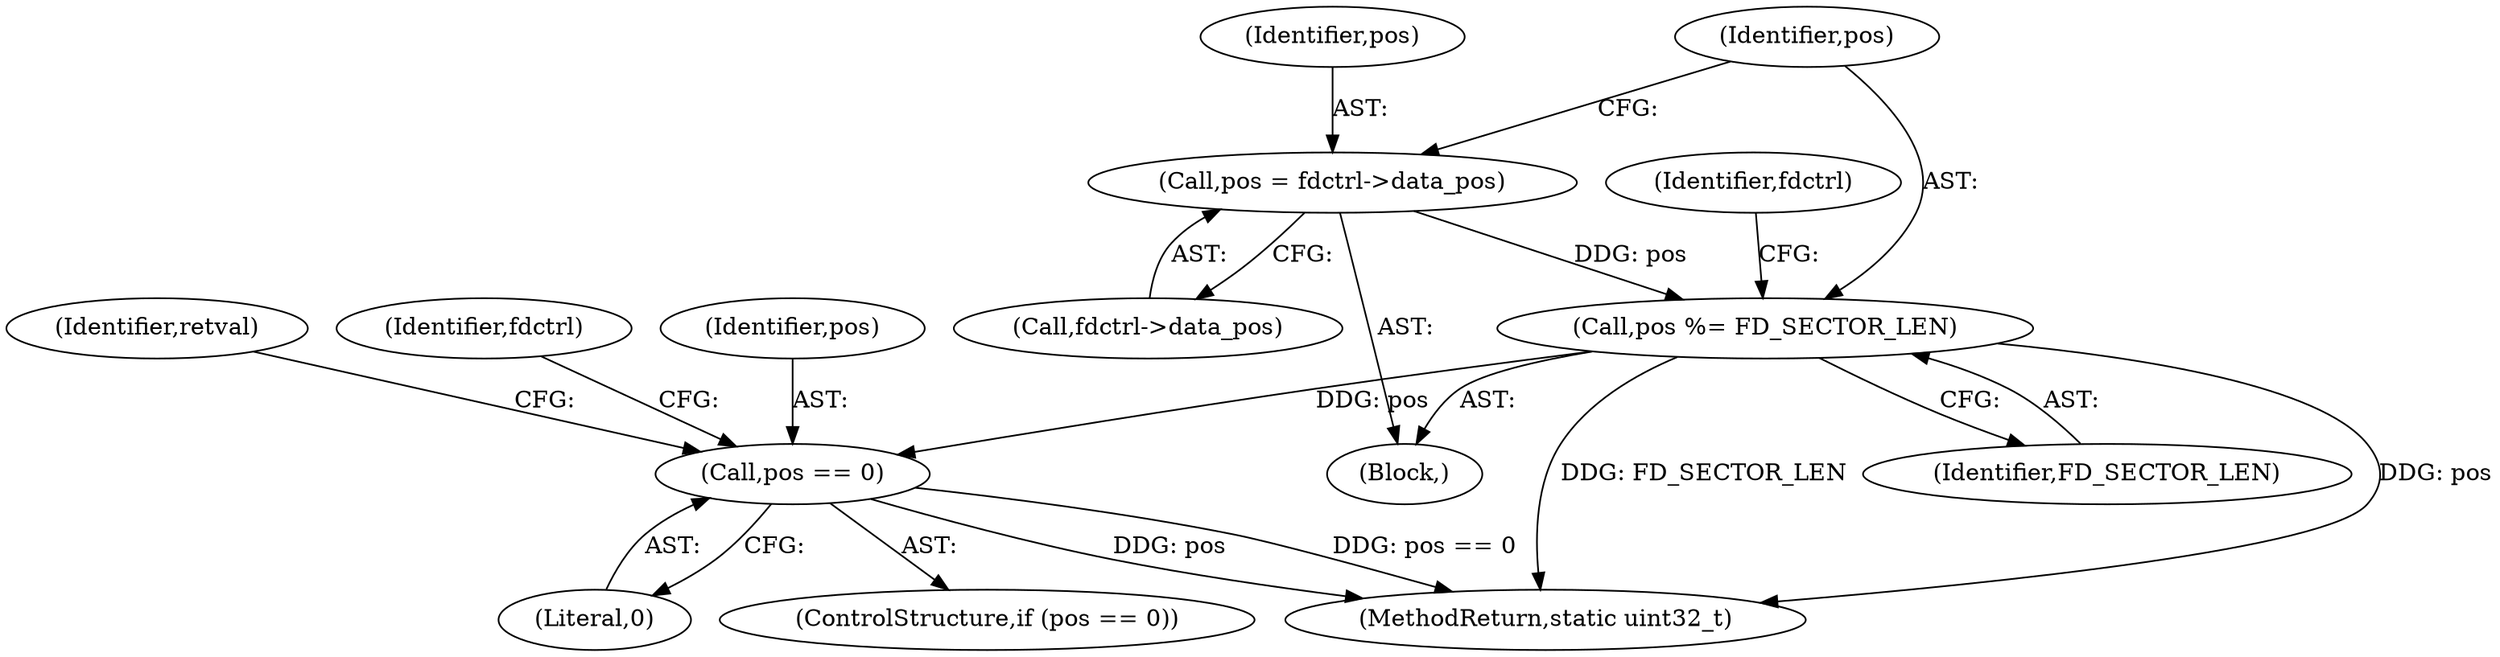 digraph "0_qemu_e907746266721f305d67bc0718795fedee2e824c_0@pointer" {
"1000139" [label="(Call,pos = fdctrl->data_pos)"];
"1000144" [label="(Call,pos %= FD_SECTOR_LEN)"];
"1000155" [label="(Call,pos == 0)"];
"1000144" [label="(Call,pos %= FD_SECTOR_LEN)"];
"1000155" [label="(Call,pos == 0)"];
"1000154" [label="(ControlStructure,if (pos == 0))"];
"1000156" [label="(Identifier,pos)"];
"1000146" [label="(Identifier,FD_SECTOR_LEN)"];
"1000246" [label="(MethodReturn,static uint32_t)"];
"1000140" [label="(Identifier,pos)"];
"1000202" [label="(Identifier,retval)"];
"1000150" [label="(Identifier,fdctrl)"];
"1000139" [label="(Call,pos = fdctrl->data_pos)"];
"1000104" [label="(Block,)"];
"1000145" [label="(Identifier,pos)"];
"1000141" [label="(Call,fdctrl->data_pos)"];
"1000162" [label="(Identifier,fdctrl)"];
"1000157" [label="(Literal,0)"];
"1000139" -> "1000104"  [label="AST: "];
"1000139" -> "1000141"  [label="CFG: "];
"1000140" -> "1000139"  [label="AST: "];
"1000141" -> "1000139"  [label="AST: "];
"1000145" -> "1000139"  [label="CFG: "];
"1000139" -> "1000144"  [label="DDG: pos"];
"1000144" -> "1000104"  [label="AST: "];
"1000144" -> "1000146"  [label="CFG: "];
"1000145" -> "1000144"  [label="AST: "];
"1000146" -> "1000144"  [label="AST: "];
"1000150" -> "1000144"  [label="CFG: "];
"1000144" -> "1000246"  [label="DDG: pos"];
"1000144" -> "1000246"  [label="DDG: FD_SECTOR_LEN"];
"1000144" -> "1000155"  [label="DDG: pos"];
"1000155" -> "1000154"  [label="AST: "];
"1000155" -> "1000157"  [label="CFG: "];
"1000156" -> "1000155"  [label="AST: "];
"1000157" -> "1000155"  [label="AST: "];
"1000162" -> "1000155"  [label="CFG: "];
"1000202" -> "1000155"  [label="CFG: "];
"1000155" -> "1000246"  [label="DDG: pos == 0"];
"1000155" -> "1000246"  [label="DDG: pos"];
}
